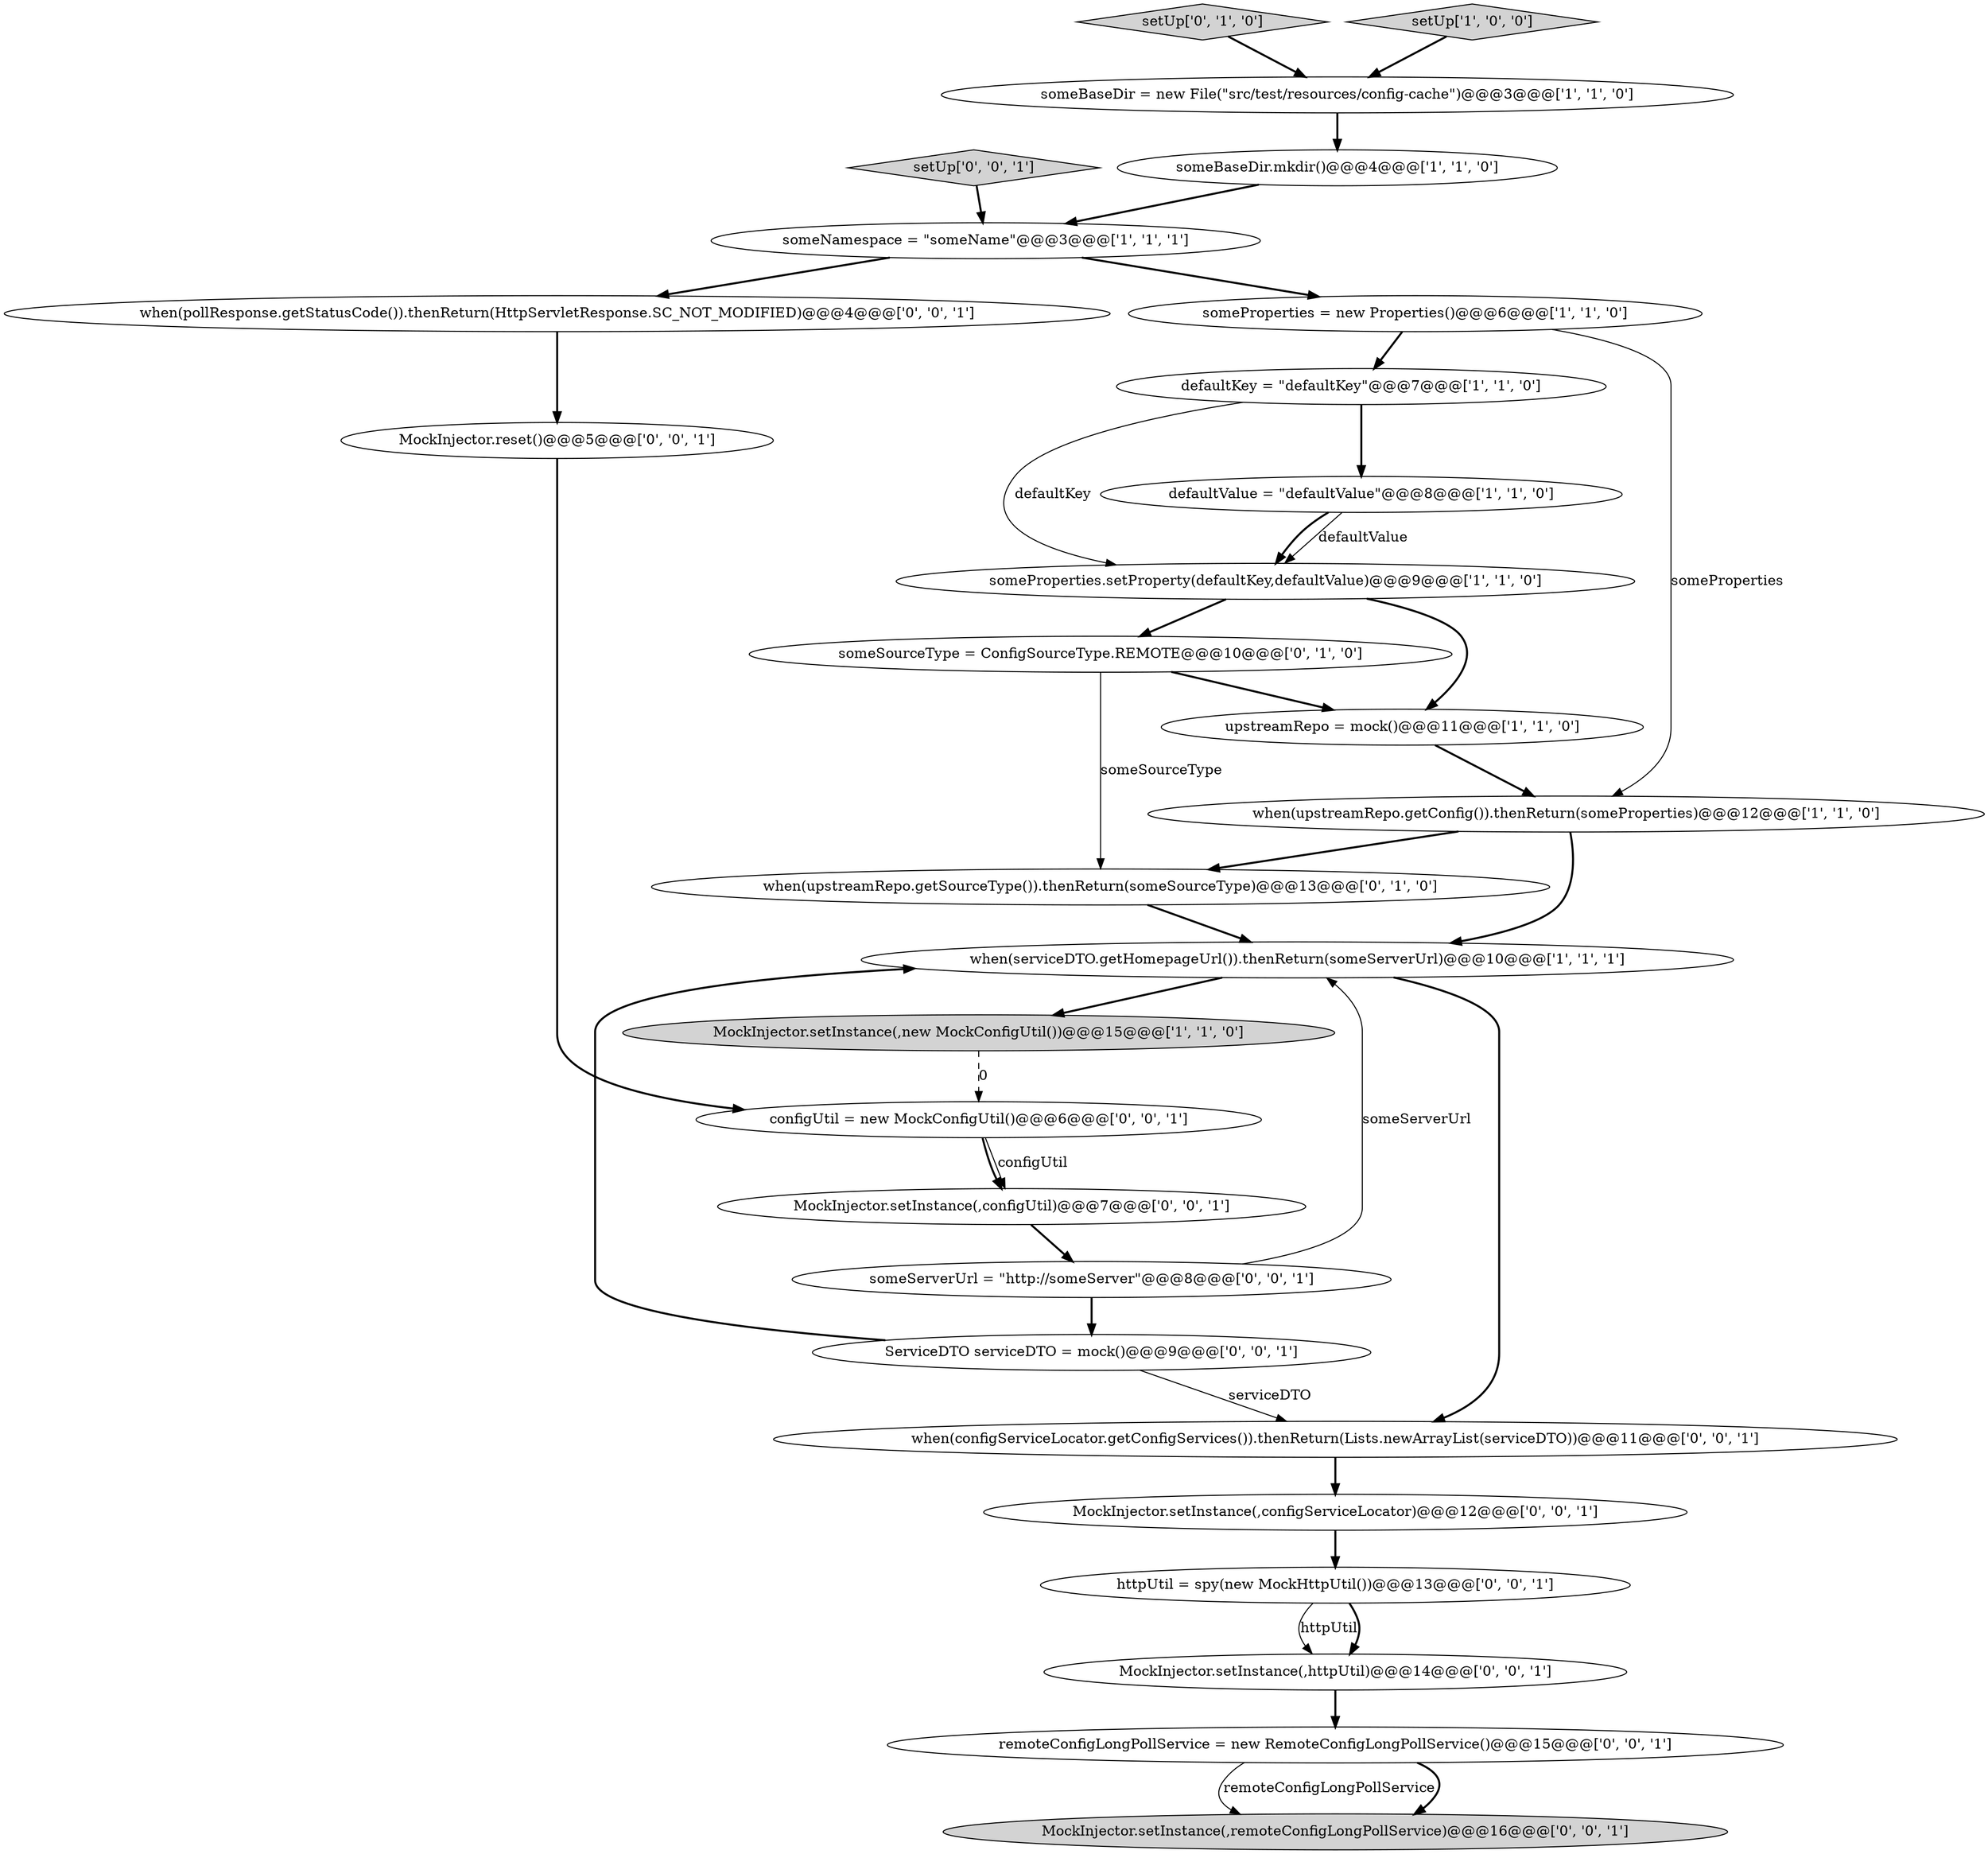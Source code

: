 digraph {
5 [style = filled, label = "defaultValue = \"defaultValue\"@@@8@@@['1', '1', '0']", fillcolor = white, shape = ellipse image = "AAA0AAABBB1BBB"];
7 [style = filled, label = "defaultKey = \"defaultKey\"@@@7@@@['1', '1', '0']", fillcolor = white, shape = ellipse image = "AAA0AAABBB1BBB"];
10 [style = filled, label = "upstreamRepo = mock()@@@11@@@['1', '1', '0']", fillcolor = white, shape = ellipse image = "AAA0AAABBB1BBB"];
12 [style = filled, label = "setUp['0', '1', '0']", fillcolor = lightgray, shape = diamond image = "AAA0AAABBB2BBB"];
13 [style = filled, label = "someSourceType = ConfigSourceType.REMOTE@@@10@@@['0', '1', '0']", fillcolor = white, shape = ellipse image = "AAA1AAABBB2BBB"];
25 [style = filled, label = "MockInjector.reset()@@@5@@@['0', '0', '1']", fillcolor = white, shape = ellipse image = "AAA0AAABBB3BBB"];
1 [style = filled, label = "setUp['1', '0', '0']", fillcolor = lightgray, shape = diamond image = "AAA0AAABBB1BBB"];
6 [style = filled, label = "someNamespace = \"someName\"@@@3@@@['1', '1', '1']", fillcolor = white, shape = ellipse image = "AAA0AAABBB1BBB"];
9 [style = filled, label = "someBaseDir = new File(\"src/test/resources/config-cache\")@@@3@@@['1', '1', '0']", fillcolor = white, shape = ellipse image = "AAA0AAABBB1BBB"];
19 [style = filled, label = "MockInjector.setInstance(,remoteConfigLongPollService)@@@16@@@['0', '0', '1']", fillcolor = lightgray, shape = ellipse image = "AAA0AAABBB3BBB"];
18 [style = filled, label = "MockInjector.setInstance(,configUtil)@@@7@@@['0', '0', '1']", fillcolor = white, shape = ellipse image = "AAA0AAABBB3BBB"];
20 [style = filled, label = "when(configServiceLocator.getConfigServices()).thenReturn(Lists.newArrayList(serviceDTO))@@@11@@@['0', '0', '1']", fillcolor = white, shape = ellipse image = "AAA0AAABBB3BBB"];
4 [style = filled, label = "when(serviceDTO.getHomepageUrl()).thenReturn(someServerUrl)@@@10@@@['1', '1', '1']", fillcolor = white, shape = ellipse image = "AAA0AAABBB1BBB"];
0 [style = filled, label = "someProperties.setProperty(defaultKey,defaultValue)@@@9@@@['1', '1', '0']", fillcolor = white, shape = ellipse image = "AAA0AAABBB1BBB"];
16 [style = filled, label = "when(pollResponse.getStatusCode()).thenReturn(HttpServletResponse.SC_NOT_MODIFIED)@@@4@@@['0', '0', '1']", fillcolor = white, shape = ellipse image = "AAA0AAABBB3BBB"];
23 [style = filled, label = "MockInjector.setInstance(,httpUtil)@@@14@@@['0', '0', '1']", fillcolor = white, shape = ellipse image = "AAA0AAABBB3BBB"];
26 [style = filled, label = "ServiceDTO serviceDTO = mock()@@@9@@@['0', '0', '1']", fillcolor = white, shape = ellipse image = "AAA0AAABBB3BBB"];
27 [style = filled, label = "remoteConfigLongPollService = new RemoteConfigLongPollService()@@@15@@@['0', '0', '1']", fillcolor = white, shape = ellipse image = "AAA0AAABBB3BBB"];
15 [style = filled, label = "someServerUrl = \"http://someServer\"@@@8@@@['0', '0', '1']", fillcolor = white, shape = ellipse image = "AAA0AAABBB3BBB"];
14 [style = filled, label = "when(upstreamRepo.getSourceType()).thenReturn(someSourceType)@@@13@@@['0', '1', '0']", fillcolor = white, shape = ellipse image = "AAA1AAABBB2BBB"];
3 [style = filled, label = "MockInjector.setInstance(,new MockConfigUtil())@@@15@@@['1', '1', '0']", fillcolor = lightgray, shape = ellipse image = "AAA0AAABBB1BBB"];
17 [style = filled, label = "configUtil = new MockConfigUtil()@@@6@@@['0', '0', '1']", fillcolor = white, shape = ellipse image = "AAA0AAABBB3BBB"];
22 [style = filled, label = "MockInjector.setInstance(,configServiceLocator)@@@12@@@['0', '0', '1']", fillcolor = white, shape = ellipse image = "AAA0AAABBB3BBB"];
21 [style = filled, label = "httpUtil = spy(new MockHttpUtil())@@@13@@@['0', '0', '1']", fillcolor = white, shape = ellipse image = "AAA0AAABBB3BBB"];
24 [style = filled, label = "setUp['0', '0', '1']", fillcolor = lightgray, shape = diamond image = "AAA0AAABBB3BBB"];
8 [style = filled, label = "when(upstreamRepo.getConfig()).thenReturn(someProperties)@@@12@@@['1', '1', '0']", fillcolor = white, shape = ellipse image = "AAA0AAABBB1BBB"];
2 [style = filled, label = "someProperties = new Properties()@@@6@@@['1', '1', '0']", fillcolor = white, shape = ellipse image = "AAA0AAABBB1BBB"];
11 [style = filled, label = "someBaseDir.mkdir()@@@4@@@['1', '1', '0']", fillcolor = white, shape = ellipse image = "AAA0AAABBB1BBB"];
8->14 [style = bold, label=""];
21->23 [style = solid, label="httpUtil"];
7->0 [style = solid, label="defaultKey"];
3->17 [style = dashed, label="0"];
17->18 [style = solid, label="configUtil"];
9->11 [style = bold, label=""];
1->9 [style = bold, label=""];
8->4 [style = bold, label=""];
5->0 [style = solid, label="defaultValue"];
2->7 [style = bold, label=""];
16->25 [style = bold, label=""];
17->18 [style = bold, label=""];
26->20 [style = solid, label="serviceDTO"];
15->4 [style = solid, label="someServerUrl"];
20->22 [style = bold, label=""];
10->8 [style = bold, label=""];
27->19 [style = solid, label="remoteConfigLongPollService"];
11->6 [style = bold, label=""];
25->17 [style = bold, label=""];
0->13 [style = bold, label=""];
26->4 [style = bold, label=""];
4->20 [style = bold, label=""];
2->8 [style = solid, label="someProperties"];
6->2 [style = bold, label=""];
0->10 [style = bold, label=""];
12->9 [style = bold, label=""];
6->16 [style = bold, label=""];
5->0 [style = bold, label=""];
15->26 [style = bold, label=""];
13->14 [style = solid, label="someSourceType"];
7->5 [style = bold, label=""];
27->19 [style = bold, label=""];
22->21 [style = bold, label=""];
14->4 [style = bold, label=""];
24->6 [style = bold, label=""];
13->10 [style = bold, label=""];
21->23 [style = bold, label=""];
4->3 [style = bold, label=""];
23->27 [style = bold, label=""];
18->15 [style = bold, label=""];
}
